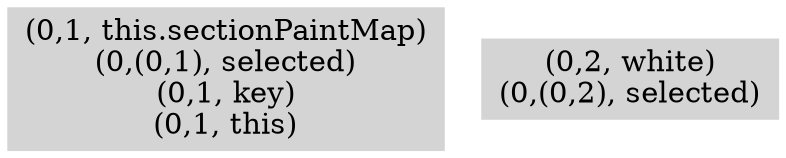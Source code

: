 digraph { 
3375 [shape=box,style=filled,color=".0 .0 .83",label="(0,1, this.sectionPaintMap)\n(0,(0,1), selected)\n(0,1, key)\n(0,1, this)"];
3376 [shape=box,style=filled,color=".0 .0 .83",label="(0,2, white)\n(0,(0,2), selected)"];
}